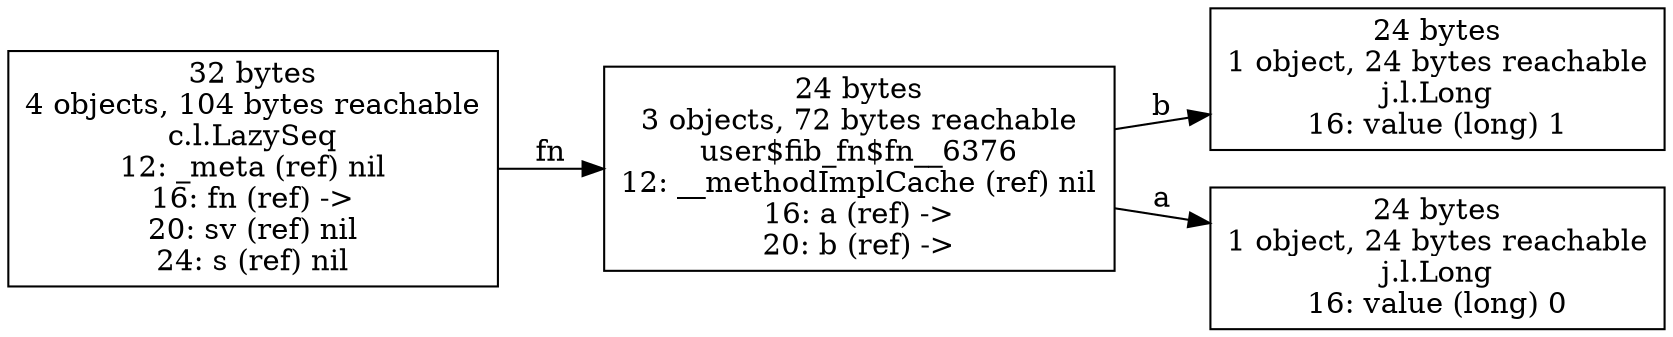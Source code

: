 digraph {
graph [layout=dot,rankdir=LR];
"26102850176" [label="24 bytes
1 object, 24 bytes reachable
j.l.Long
16: value (long) 1",shape=box];
"26106721920" [label="24 bytes
1 object, 24 bytes reachable
j.l.Long
16: value (long) 0",shape=box];
"26124227456" [label="32 bytes
4 objects, 104 bytes reachable
c.l.LazySeq
12: _meta (ref) nil
16: fn (ref) ->
20: sv (ref) nil
24: s (ref) nil",shape=box];
"26124227712" [label="24 bytes
3 objects, 72 bytes reachable
user$fib_fn$fn__6376
12: __methodImplCache (ref) nil
16: a (ref) ->
20: b (ref) ->",shape=box];
"26124227456" -> "26124227712" ["field-name"=fn,label=fn];
"26124227712" -> "26106721920" ["field-name"=a,label=a];
"26124227712" -> "26102850176" ["field-name"=b,label=b];
} 